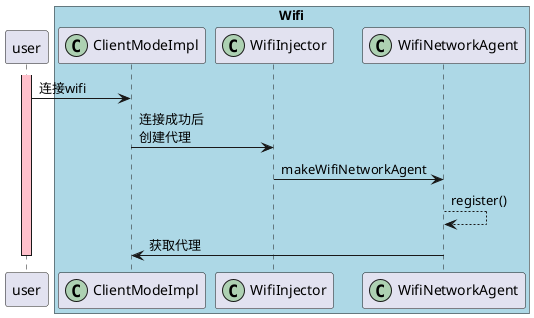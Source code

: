@startuml
activate user #pink

box "Wifi" #lightblue

participant ClientModeImpl as CMI<< (C,#ADD1B2)  >>
participant WifiInjector as WI << (C,#ADD1B2)  >>
participant WifiNetworkAgent as WNA << (C,#ADD1B2)  >>

end box
user -> CMI : 连接wifi
CMI -> WI : 连接成功后\n创建代理
WI -> WNA : makeWifiNetworkAgent
WNA --> WNA : register()
WNA -> CMI : 获取代理

deactivate user
@enduml